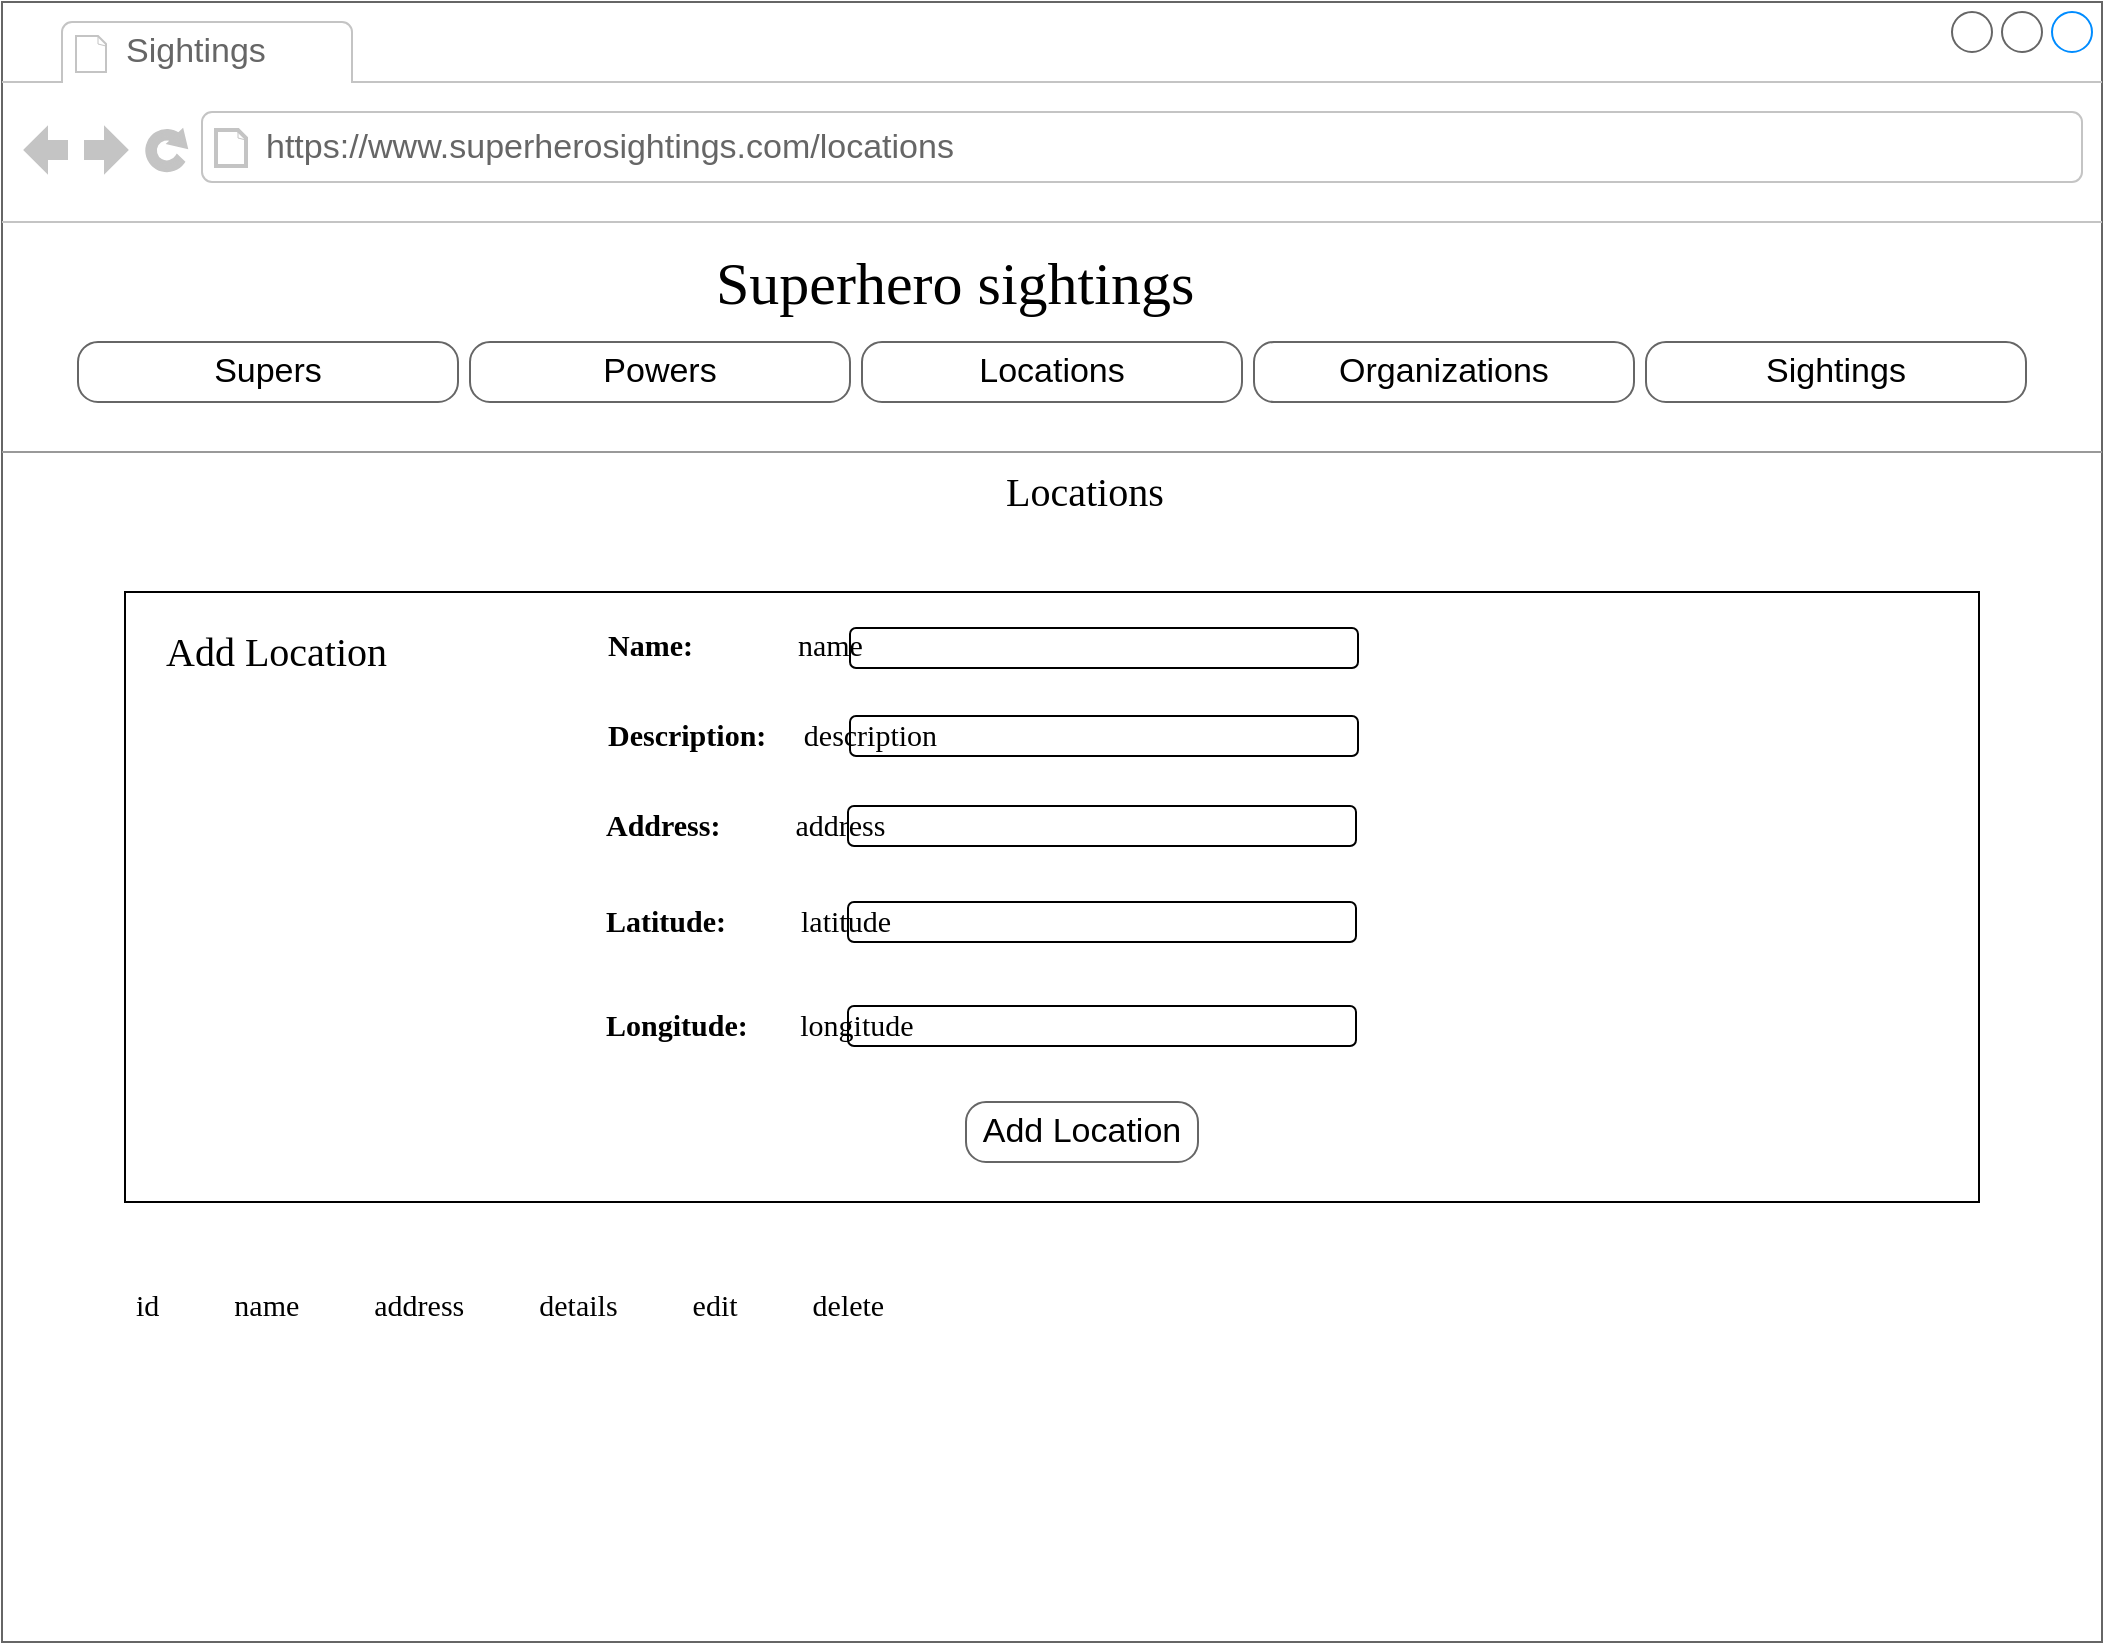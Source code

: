 <mxfile version="14.1.9" type="device"><diagram name="Page-1" id="2cc2dc42-3aac-f2a9-1cec-7a8b7cbee084"><mxGraphModel dx="1422" dy="794" grid="1" gridSize="10" guides="1" tooltips="1" connect="1" arrows="1" fold="1" page="1" pageScale="1" pageWidth="1100" pageHeight="850" background="#ffffff" math="0" shadow="0"><root><mxCell id="0"/><mxCell id="1" parent="0"/><mxCell id="7026571954dc6520-1" value="" style="strokeWidth=1;shadow=0;dashed=0;align=center;html=1;shape=mxgraph.mockup.containers.browserWindow;rSize=0;strokeColor=#666666;mainText=,;recursiveResize=0;rounded=0;labelBackgroundColor=none;fontFamily=Verdana;fontSize=12" parent="1" vertex="1"><mxGeometry x="10" y="10" width="1050" height="820" as="geometry"/></mxCell><mxCell id="7026571954dc6520-2" value="Sightings" style="strokeWidth=1;shadow=0;dashed=0;align=center;html=1;shape=mxgraph.mockup.containers.anchor;fontSize=17;fontColor=#666666;align=left;" parent="7026571954dc6520-1" vertex="1"><mxGeometry x="60" y="12" width="100" height="26" as="geometry"/></mxCell><mxCell id="7026571954dc6520-3" value="https://www.superherosightings.com/locations" style="strokeWidth=1;shadow=0;dashed=0;align=center;html=1;shape=mxgraph.mockup.containers.anchor;rSize=0;fontSize=17;fontColor=#666666;align=left;" parent="7026571954dc6520-1" vertex="1"><mxGeometry x="130" y="60" width="250" height="26" as="geometry"/></mxCell><mxCell id="7026571954dc6520-4" value="Superhero sightings" style="text;html=1;points=[];align=left;verticalAlign=top;spacingTop=-4;fontSize=30;fontFamily=Verdana" parent="7026571954dc6520-1" vertex="1"><mxGeometry x="355" y="120" width="340" height="50" as="geometry"/></mxCell><mxCell id="7026571954dc6520-15" value="" style="verticalLabelPosition=bottom;shadow=0;dashed=0;align=center;html=1;verticalAlign=top;strokeWidth=1;shape=mxgraph.mockup.markup.line;strokeColor=#999999;rounded=0;labelBackgroundColor=none;fillColor=#ffffff;fontFamily=Verdana;fontSize=12;fontColor=#000000;" parent="7026571954dc6520-1" vertex="1"><mxGeometry y="120" width="1050" height="210" as="geometry"/></mxCell><mxCell id="1FFnmIm4WuDAt7eWRF6D-5" value="Supers" style="strokeWidth=1;shadow=0;dashed=0;align=center;html=1;shape=mxgraph.mockup.buttons.button;strokeColor=#666666;mainText=;buttonStyle=round;fontSize=17;fontStyle=0;fillColor=none;whiteSpace=wrap;rounded=0;labelBackgroundColor=none;" parent="7026571954dc6520-1" vertex="1"><mxGeometry x="38" y="170" width="190" height="30" as="geometry"/></mxCell><mxCell id="1FFnmIm4WuDAt7eWRF6D-6" value="Powers" style="strokeWidth=1;shadow=0;dashed=0;align=center;html=1;shape=mxgraph.mockup.buttons.button;strokeColor=#666666;mainText=;buttonStyle=round;fontSize=17;fontStyle=0;fillColor=none;whiteSpace=wrap;rounded=0;labelBackgroundColor=none;" parent="7026571954dc6520-1" vertex="1"><mxGeometry x="234" y="170" width="190" height="30" as="geometry"/></mxCell><mxCell id="1FFnmIm4WuDAt7eWRF6D-7" value="Locations" style="strokeWidth=1;shadow=0;dashed=0;align=center;html=1;shape=mxgraph.mockup.buttons.button;strokeColor=#666666;mainText=;buttonStyle=round;fontSize=17;fontStyle=0;fillColor=none;whiteSpace=wrap;rounded=0;labelBackgroundColor=none;" parent="7026571954dc6520-1" vertex="1"><mxGeometry x="430" y="170" width="190" height="30" as="geometry"/></mxCell><mxCell id="1FFnmIm4WuDAt7eWRF6D-8" value="Organizations" style="strokeWidth=1;shadow=0;dashed=0;align=center;html=1;shape=mxgraph.mockup.buttons.button;strokeColor=#666666;mainText=;buttonStyle=round;fontSize=17;fontStyle=0;fillColor=none;whiteSpace=wrap;rounded=0;labelBackgroundColor=none;" parent="7026571954dc6520-1" vertex="1"><mxGeometry x="626" y="170" width="190" height="30" as="geometry"/></mxCell><mxCell id="1FFnmIm4WuDAt7eWRF6D-9" value="Sightings" style="strokeWidth=1;shadow=0;dashed=0;align=center;html=1;shape=mxgraph.mockup.buttons.button;strokeColor=#666666;mainText=;buttonStyle=round;fontSize=17;fontStyle=0;fillColor=none;whiteSpace=wrap;rounded=0;labelBackgroundColor=none;" parent="7026571954dc6520-1" vertex="1"><mxGeometry x="822" y="170" width="190" height="30" as="geometry"/></mxCell><mxCell id="5zAZdoI_dQmNb0-_hkvK-2" value="id&amp;nbsp; &amp;nbsp; &amp;nbsp; &amp;nbsp; &amp;nbsp; name&amp;nbsp; &amp;nbsp; &amp;nbsp; &amp;nbsp; &amp;nbsp; address&amp;nbsp; &amp;nbsp; &amp;nbsp; &amp;nbsp; &amp;nbsp; details&amp;nbsp; &amp;nbsp; &amp;nbsp; &amp;nbsp; &amp;nbsp; edit&amp;nbsp; &amp;nbsp; &amp;nbsp; &amp;nbsp; &amp;nbsp; delete&amp;nbsp; &amp;nbsp;" style="text;html=1;points=[];align=left;verticalAlign=top;spacingTop=-4;fontSize=15;fontFamily=Verdana" parent="7026571954dc6520-1" vertex="1"><mxGeometry x="65" y="640" width="920" height="30" as="geometry"/></mxCell><mxCell id="5zAZdoI_dQmNb0-_hkvK-5" value="Add Location" style="strokeWidth=1;shadow=0;dashed=0;align=center;html=1;shape=mxgraph.mockup.buttons.button;strokeColor=#666666;mainText=;buttonStyle=round;fontSize=17;fontStyle=0;fillColor=none;whiteSpace=wrap;rounded=0;labelBackgroundColor=none;" parent="7026571954dc6520-1" vertex="1"><mxGeometry x="482" y="550" width="116" height="30" as="geometry"/></mxCell><mxCell id="5zAZdoI_dQmNb0-_hkvK-10" value="&lt;b&gt;Address:&amp;nbsp; &amp;nbsp; &amp;nbsp; &amp;nbsp; &amp;nbsp;&amp;nbsp;&lt;/b&gt;address" style="text;html=1;points=[];align=left;verticalAlign=top;spacingTop=-4;fontSize=15;fontFamily=Verdana" parent="7026571954dc6520-1" vertex="1"><mxGeometry x="300" y="400" width="170" height="30" as="geometry"/></mxCell><mxCell id="5zAZdoI_dQmNb0-_hkvK-11" value="" style="rounded=1;whiteSpace=wrap;html=1;glass=0;fillColor=none;" parent="7026571954dc6520-1" vertex="1"><mxGeometry x="423" y="402" width="254" height="20" as="geometry"/></mxCell><mxCell id="5zAZdoI_dQmNb0-_hkvK-12" value="&lt;b&gt;Latitude:&amp;nbsp; &amp;nbsp; &amp;nbsp; &amp;nbsp; &amp;nbsp;&amp;nbsp;&lt;/b&gt;latitude" style="text;html=1;points=[];align=left;verticalAlign=top;spacingTop=-4;fontSize=15;fontFamily=Verdana" parent="7026571954dc6520-1" vertex="1"><mxGeometry x="300" y="448" width="170" height="30" as="geometry"/></mxCell><mxCell id="5zAZdoI_dQmNb0-_hkvK-13" value="" style="rounded=1;whiteSpace=wrap;html=1;glass=0;fillColor=none;" parent="7026571954dc6520-1" vertex="1"><mxGeometry x="423" y="450" width="254" height="20" as="geometry"/></mxCell><mxCell id="5zAZdoI_dQmNb0-_hkvK-14" value="&lt;b&gt;Longitude:&amp;nbsp; &amp;nbsp; &amp;nbsp; &amp;nbsp;&lt;/b&gt;longitude" style="text;html=1;points=[];align=left;verticalAlign=top;spacingTop=-4;fontSize=15;fontFamily=Verdana" parent="7026571954dc6520-1" vertex="1"><mxGeometry x="300" y="500" width="170" height="30" as="geometry"/></mxCell><mxCell id="5zAZdoI_dQmNb0-_hkvK-15" value="" style="rounded=1;whiteSpace=wrap;html=1;glass=0;fillColor=none;" parent="7026571954dc6520-1" vertex="1"><mxGeometry x="423" y="502" width="254" height="20" as="geometry"/></mxCell><mxCell id="5zAZdoI_dQmNb0-_hkvK-1" value="Locations" style="text;html=1;points=[];align=left;verticalAlign=top;spacingTop=-4;fontSize=20;fontFamily=Verdana" parent="1" vertex="1"><mxGeometry x="510" y="240" width="170" height="30" as="geometry"/></mxCell><mxCell id="5zAZdoI_dQmNb0-_hkvK-3" value="&lt;b&gt;Name:&amp;nbsp; &amp;nbsp; &amp;nbsp; &amp;nbsp; &amp;nbsp; &amp;nbsp; &amp;nbsp;&amp;nbsp;&lt;/b&gt;name" style="text;html=1;points=[];align=left;verticalAlign=top;spacingTop=-4;fontSize=15;fontFamily=Verdana" parent="1" vertex="1"><mxGeometry x="311" y="320" width="170" height="30" as="geometry"/></mxCell><mxCell id="5zAZdoI_dQmNb0-_hkvK-4" value="&lt;b&gt;Description:&amp;nbsp; &amp;nbsp; &amp;nbsp;&lt;/b&gt;description" style="text;html=1;points=[];align=left;verticalAlign=top;spacingTop=-4;fontSize=15;fontFamily=Verdana" parent="1" vertex="1"><mxGeometry x="311" y="365" width="170" height="30" as="geometry"/></mxCell><mxCell id="5zAZdoI_dQmNb0-_hkvK-6" value="" style="rounded=1;whiteSpace=wrap;html=1;glass=0;fillColor=none;" parent="1" vertex="1"><mxGeometry x="434" y="323" width="254" height="20" as="geometry"/></mxCell><mxCell id="5zAZdoI_dQmNb0-_hkvK-7" value="Add Location" style="text;html=1;points=[];align=left;verticalAlign=top;spacingTop=-4;fontSize=20;fontFamily=Verdana" parent="1" vertex="1"><mxGeometry x="90" y="320" width="170" height="30" as="geometry"/></mxCell><mxCell id="5zAZdoI_dQmNb0-_hkvK-8" value="" style="rounded=1;whiteSpace=wrap;html=1;glass=0;fillColor=none;" parent="1" vertex="1"><mxGeometry x="434" y="367" width="254" height="20" as="geometry"/></mxCell><mxCell id="5zAZdoI_dQmNb0-_hkvK-16" value="" style="rounded=0;whiteSpace=wrap;html=1;fillColor=none;" parent="1" vertex="1"><mxGeometry x="71.5" y="305" width="927" height="305" as="geometry"/></mxCell></root></mxGraphModel></diagram></mxfile>
